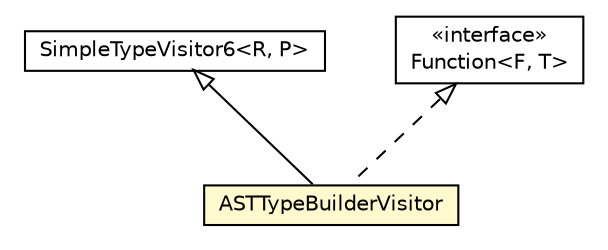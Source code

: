#!/usr/local/bin/dot
#
# Class diagram 
# Generated by UMLGraph version 5.1 (http://www.umlgraph.org/)
#

digraph G {
	edge [fontname="Helvetica",fontsize=10,labelfontname="Helvetica",labelfontsize=10];
	node [fontname="Helvetica",fontsize=10,shape=plaintext];
	nodesep=0.25;
	ranksep=0.5;
	// org.androidtransfuse.adapter.element.ASTTypeBuilderVisitor
	c69711 [label=<<table title="org.androidtransfuse.adapter.element.ASTTypeBuilderVisitor" border="0" cellborder="1" cellspacing="0" cellpadding="2" port="p" bgcolor="lemonChiffon" href="./ASTTypeBuilderVisitor.html">
		<tr><td><table border="0" cellspacing="0" cellpadding="1">
<tr><td align="center" balign="center"> ASTTypeBuilderVisitor </td></tr>
		</table></td></tr>
		</table>>, fontname="Helvetica", fontcolor="black", fontsize=10.0];
	//org.androidtransfuse.adapter.element.ASTTypeBuilderVisitor extends javax.lang.model.util.SimpleTypeVisitor6<org.androidtransfuse.adapter.ASTType, java.lang.Void>
	c69939:p -> c69711:p [dir=back,arrowtail=empty];
	//org.androidtransfuse.adapter.element.ASTTypeBuilderVisitor implements com.google.common.base.Function<F, T>
	c69940:p -> c69711:p [dir=back,arrowtail=empty,style=dashed];
	// javax.lang.model.util.SimpleTypeVisitor6<R, P>
	c69939 [label=<<table title="javax.lang.model.util.SimpleTypeVisitor6" border="0" cellborder="1" cellspacing="0" cellpadding="2" port="p" href="http://java.sun.com/j2se/1.4.2/docs/api/javax/lang/model/util/SimpleTypeVisitor6.html">
		<tr><td><table border="0" cellspacing="0" cellpadding="1">
<tr><td align="center" balign="center"> SimpleTypeVisitor6&lt;R, P&gt; </td></tr>
		</table></td></tr>
		</table>>, fontname="Helvetica", fontcolor="black", fontsize=10.0];
	// com.google.common.base.Function<F, T>
	c69940 [label=<<table title="com.google.common.base.Function" border="0" cellborder="1" cellspacing="0" cellpadding="2" port="p" href="http://java.sun.com/j2se/1.4.2/docs/api/com/google/common/base/Function.html">
		<tr><td><table border="0" cellspacing="0" cellpadding="1">
<tr><td align="center" balign="center"> &#171;interface&#187; </td></tr>
<tr><td align="center" balign="center"> Function&lt;F, T&gt; </td></tr>
		</table></td></tr>
		</table>>, fontname="Helvetica", fontcolor="black", fontsize=10.0];
}


